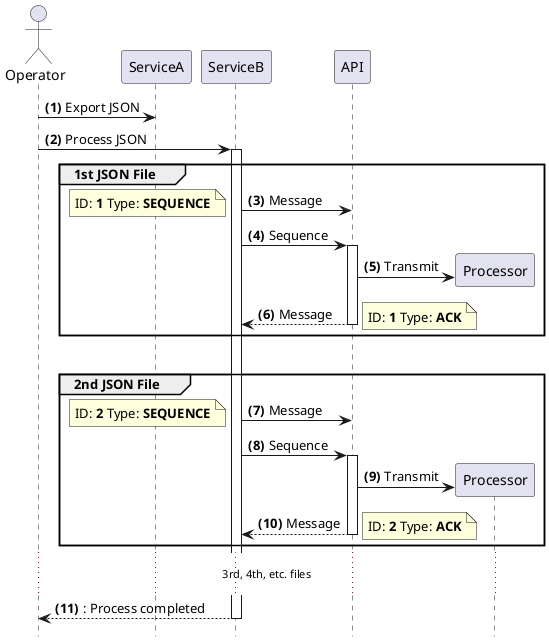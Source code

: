 @startuml protocol
autonumber "<b>(##)"
hide footbox

actor Operator

Operator -> ServiceA : Export JSON
Operator -> ServiceB ++ : Process JSON

group 1st JSON File
  ServiceB -> API : Message 
    note left: ID: **1** Type: **SEQUENCE** 
  ServiceB -> API ++ : Sequence

  API -> Processor ** : Transmit 

  return Message
    note right: ID: **1** Type: **ACK**
end

|||

group 2nd JSON File
  ServiceB -> API : Message 
    note left: ID: **2** Type: **SEQUENCE** 
  ServiceB -> API ++ : Sequence

  API -> Processor ** : Transmit 

  return Message
    note right: ID: **2** Type: **ACK**
end

... 3rd, 4th, etc. files ...

return : Process completed
@enduml
